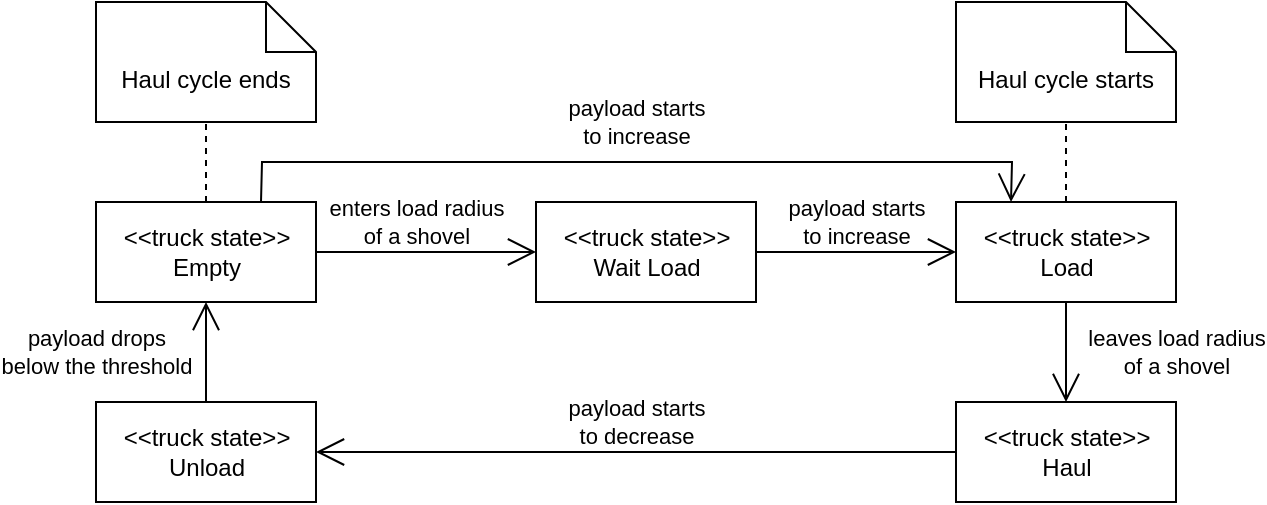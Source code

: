 <mxfile version="18.1.1" type="device"><diagram id="LjqxYSmsng3Oxeu9xNFU" name="Page-1"><mxGraphModel dx="1185" dy="588" grid="1" gridSize="10" guides="1" tooltips="1" connect="1" arrows="1" fold="1" page="1" pageScale="1" pageWidth="827" pageHeight="1169" math="0" shadow="0"><root><mxCell id="0"/><mxCell id="1" parent="0"/><mxCell id="Oi0LK2T4RyoZHKcZwmJ9-3" value="&amp;lt;&amp;lt;truck state&amp;gt;&amp;gt;&lt;br&gt;Empty" style="html=1;" parent="1" vertex="1"><mxGeometry x="160" y="240" width="110" height="50" as="geometry"/></mxCell><mxCell id="Oi0LK2T4RyoZHKcZwmJ9-4" value="&amp;lt;&amp;lt;truck state&amp;gt;&amp;gt;&lt;br&gt;Load" style="html=1;" parent="1" vertex="1"><mxGeometry x="590" y="240" width="110" height="50" as="geometry"/></mxCell><mxCell id="Oi0LK2T4RyoZHKcZwmJ9-5" value="payload starts&lt;br&gt;to increase" style="endArrow=open;endFill=1;endSize=12;html=1;rounded=0;exitX=1;exitY=0.5;exitDx=0;exitDy=0;entryX=0;entryY=0.5;entryDx=0;entryDy=0;" parent="1" source="Oi0LK2T4RyoZHKcZwmJ9-13" target="Oi0LK2T4RyoZHKcZwmJ9-4" edge="1"><mxGeometry y="15" width="160" relative="1" as="geometry"><mxPoint x="390" y="370" as="sourcePoint"/><mxPoint x="550" y="370" as="targetPoint"/><mxPoint as="offset"/></mxGeometry></mxCell><mxCell id="Oi0LK2T4RyoZHKcZwmJ9-7" value="&amp;lt;&amp;lt;truck state&amp;gt;&amp;gt;&lt;br&gt;Haul" style="html=1;" parent="1" vertex="1"><mxGeometry x="590" y="340" width="110" height="50" as="geometry"/></mxCell><mxCell id="Oi0LK2T4RyoZHKcZwmJ9-8" value="leaves load radius&lt;br&gt;of a shovel" style="endArrow=open;endFill=1;endSize=12;html=1;rounded=0;exitX=0.5;exitY=1;exitDx=0;exitDy=0;entryX=0.5;entryY=0;entryDx=0;entryDy=0;" parent="1" source="Oi0LK2T4RyoZHKcZwmJ9-4" target="Oi0LK2T4RyoZHKcZwmJ9-7" edge="1"><mxGeometry y="55" width="160" relative="1" as="geometry"><mxPoint x="730" y="340" as="sourcePoint"/><mxPoint x="890" y="340" as="targetPoint"/><mxPoint as="offset"/></mxGeometry></mxCell><mxCell id="Oi0LK2T4RyoZHKcZwmJ9-10" value="&amp;lt;&amp;lt;truck state&amp;gt;&amp;gt;&lt;br&gt;Unload" style="html=1;" parent="1" vertex="1"><mxGeometry x="160" y="340" width="110" height="50" as="geometry"/></mxCell><mxCell id="Oi0LK2T4RyoZHKcZwmJ9-11" value="payload starts&lt;br&gt;to decrease" style="endArrow=open;endFill=1;endSize=12;html=1;rounded=0;exitX=0;exitY=0.5;exitDx=0;exitDy=0;entryX=1;entryY=0.5;entryDx=0;entryDy=0;" parent="1" source="Oi0LK2T4RyoZHKcZwmJ9-7" target="Oi0LK2T4RyoZHKcZwmJ9-10" edge="1"><mxGeometry y="-15" width="160" relative="1" as="geometry"><mxPoint x="330" y="550" as="sourcePoint"/><mxPoint x="490" y="550" as="targetPoint"/><mxPoint as="offset"/></mxGeometry></mxCell><mxCell id="Oi0LK2T4RyoZHKcZwmJ9-12" value="payload drops&lt;br&gt;below the threshold" style="endArrow=open;endFill=1;endSize=12;html=1;rounded=0;exitX=0.5;exitY=0;exitDx=0;exitDy=0;entryX=0.5;entryY=1;entryDx=0;entryDy=0;" parent="1" source="Oi0LK2T4RyoZHKcZwmJ9-10" target="Oi0LK2T4RyoZHKcZwmJ9-3" edge="1"><mxGeometry y="55" width="160" relative="1" as="geometry"><mxPoint x="210" y="440" as="sourcePoint"/><mxPoint x="370" y="440" as="targetPoint"/><mxPoint as="offset"/></mxGeometry></mxCell><mxCell id="Oi0LK2T4RyoZHKcZwmJ9-13" value="&amp;lt;&amp;lt;truck state&amp;gt;&amp;gt;&lt;br&gt;Wait Load" style="html=1;" parent="1" vertex="1"><mxGeometry x="380" y="240" width="110" height="50" as="geometry"/></mxCell><mxCell id="Oi0LK2T4RyoZHKcZwmJ9-14" value="enters load radius&lt;br&gt;of a shovel" style="endArrow=open;endFill=1;endSize=12;html=1;rounded=0;exitX=1;exitY=0.5;exitDx=0;exitDy=0;entryX=0;entryY=0.5;entryDx=0;entryDy=0;" parent="1" source="Oi0LK2T4RyoZHKcZwmJ9-3" target="Oi0LK2T4RyoZHKcZwmJ9-13" edge="1"><mxGeometry x="-0.091" y="15" width="160" relative="1" as="geometry"><mxPoint x="300" y="470" as="sourcePoint"/><mxPoint x="460" y="470" as="targetPoint"/><mxPoint as="offset"/></mxGeometry></mxCell><mxCell id="Oi0LK2T4RyoZHKcZwmJ9-15" value="Haul cycle starts" style="shape=note2;boundedLbl=1;whiteSpace=wrap;html=1;size=25;verticalAlign=top;align=center;" parent="1" vertex="1"><mxGeometry x="590" y="140" width="110" height="60" as="geometry"/></mxCell><mxCell id="Oi0LK2T4RyoZHKcZwmJ9-16" value="" style="endArrow=none;dashed=1;html=1;rounded=0;exitX=0.5;exitY=0;exitDx=0;exitDy=0;entryX=0.5;entryY=1;entryDx=0;entryDy=0;entryPerimeter=0;" parent="1" source="Oi0LK2T4RyoZHKcZwmJ9-4" target="Oi0LK2T4RyoZHKcZwmJ9-15" edge="1"><mxGeometry width="50" height="50" relative="1" as="geometry"><mxPoint x="540" y="570" as="sourcePoint"/><mxPoint x="590" y="520" as="targetPoint"/></mxGeometry></mxCell><mxCell id="Oi0LK2T4RyoZHKcZwmJ9-17" value="Haul cycle ends" style="shape=note2;boundedLbl=1;whiteSpace=wrap;html=1;size=25;verticalAlign=top;align=center;" parent="1" vertex="1"><mxGeometry x="160" y="140" width="110" height="60" as="geometry"/></mxCell><mxCell id="Oi0LK2T4RyoZHKcZwmJ9-18" value="" style="endArrow=none;dashed=1;html=1;rounded=0;exitX=0.5;exitY=0;exitDx=0;exitDy=0;entryX=0.5;entryY=1;entryDx=0;entryDy=0;entryPerimeter=0;" parent="1" source="Oi0LK2T4RyoZHKcZwmJ9-3" target="Oi0LK2T4RyoZHKcZwmJ9-17" edge="1"><mxGeometry width="50" height="50" relative="1" as="geometry"><mxPoint x="240" y="550" as="sourcePoint"/><mxPoint x="290" y="500" as="targetPoint"/></mxGeometry></mxCell><mxCell id="OfRiIS-51Ouw52K391xp-2" value="payload starts&lt;br&gt;to increase" style="endArrow=open;endFill=1;endSize=12;html=1;rounded=0;exitX=0.75;exitY=0;exitDx=0;exitDy=0;entryX=0.25;entryY=0;entryDx=0;entryDy=0;" edge="1" parent="1" source="Oi0LK2T4RyoZHKcZwmJ9-3" target="Oi0LK2T4RyoZHKcZwmJ9-4"><mxGeometry x="-0.002" y="20" width="160" relative="1" as="geometry"><mxPoint x="340" y="200" as="sourcePoint"/><mxPoint x="500" y="200" as="targetPoint"/><Array as="points"><mxPoint x="243" y="220"/><mxPoint x="618" y="220"/></Array><mxPoint as="offset"/></mxGeometry></mxCell></root></mxGraphModel></diagram></mxfile>